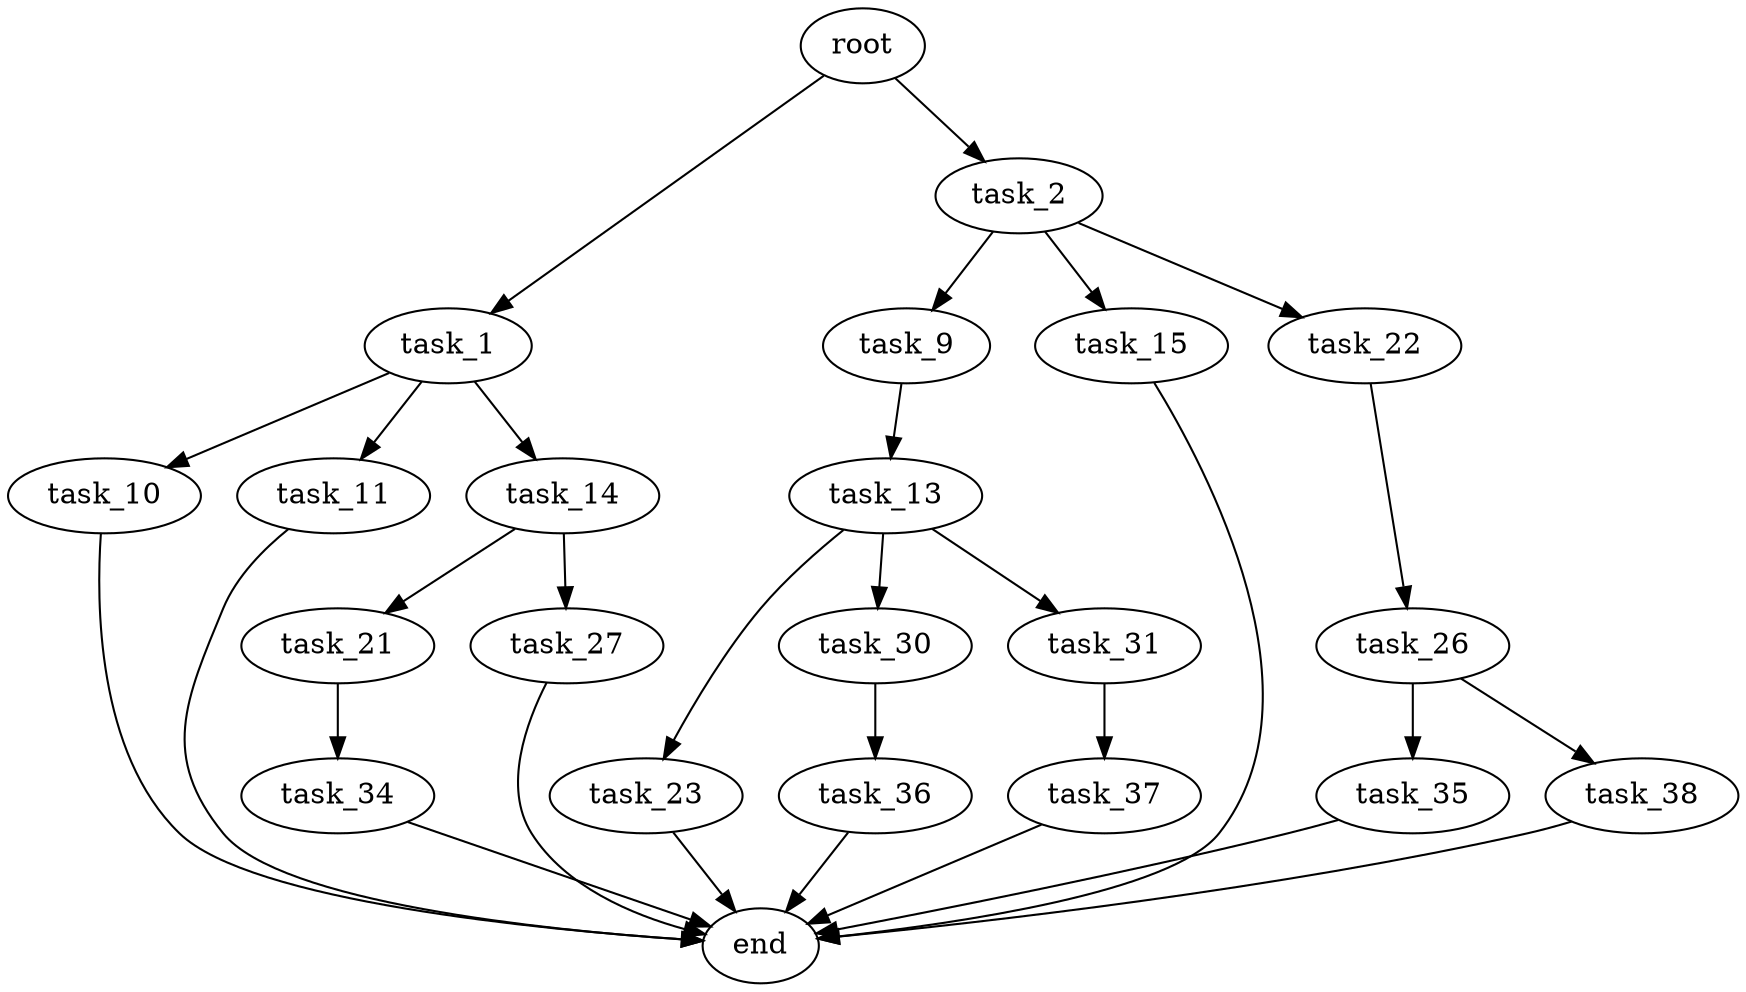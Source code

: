 digraph G {
  root [size="0.000000"];
  task_1 [size="231928233984.000000"];
  task_2 [size="256138413839.000000"];
  task_9 [size="20941603586.000000"];
  task_10 [size="8589934592.000000"];
  task_11 [size="3084597336.000000"];
  task_13 [size="68811778472.000000"];
  task_14 [size="1591805556.000000"];
  task_15 [size="41523964299.000000"];
  task_21 [size="28991029248.000000"];
  task_22 [size="368293445632.000000"];
  task_23 [size="40804730198.000000"];
  task_26 [size="8589934592.000000"];
  task_27 [size="1073741824000.000000"];
  task_30 [size="16501562675.000000"];
  task_31 [size="21450928303.000000"];
  task_34 [size="164137711003.000000"];
  task_35 [size="1073741824000.000000"];
  task_36 [size="28991029248.000000"];
  task_37 [size="6288345594.000000"];
  task_38 [size="10507457320.000000"];
  end [size="0.000000"];

  root -> task_1 [size="1.000000"];
  root -> task_2 [size="1.000000"];
  task_1 -> task_10 [size="301989888.000000"];
  task_1 -> task_11 [size="301989888.000000"];
  task_1 -> task_14 [size="301989888.000000"];
  task_2 -> task_9 [size="209715200.000000"];
  task_2 -> task_15 [size="209715200.000000"];
  task_2 -> task_22 [size="209715200.000000"];
  task_9 -> task_13 [size="33554432.000000"];
  task_10 -> end [size="1.000000"];
  task_11 -> end [size="1.000000"];
  task_13 -> task_23 [size="134217728.000000"];
  task_13 -> task_30 [size="134217728.000000"];
  task_13 -> task_31 [size="134217728.000000"];
  task_14 -> task_21 [size="33554432.000000"];
  task_14 -> task_27 [size="33554432.000000"];
  task_15 -> end [size="1.000000"];
  task_21 -> task_34 [size="75497472.000000"];
  task_22 -> task_26 [size="411041792.000000"];
  task_23 -> end [size="1.000000"];
  task_26 -> task_35 [size="33554432.000000"];
  task_26 -> task_38 [size="33554432.000000"];
  task_27 -> end [size="1.000000"];
  task_30 -> task_36 [size="301989888.000000"];
  task_31 -> task_37 [size="411041792.000000"];
  task_34 -> end [size="1.000000"];
  task_35 -> end [size="1.000000"];
  task_36 -> end [size="1.000000"];
  task_37 -> end [size="1.000000"];
  task_38 -> end [size="1.000000"];
}
